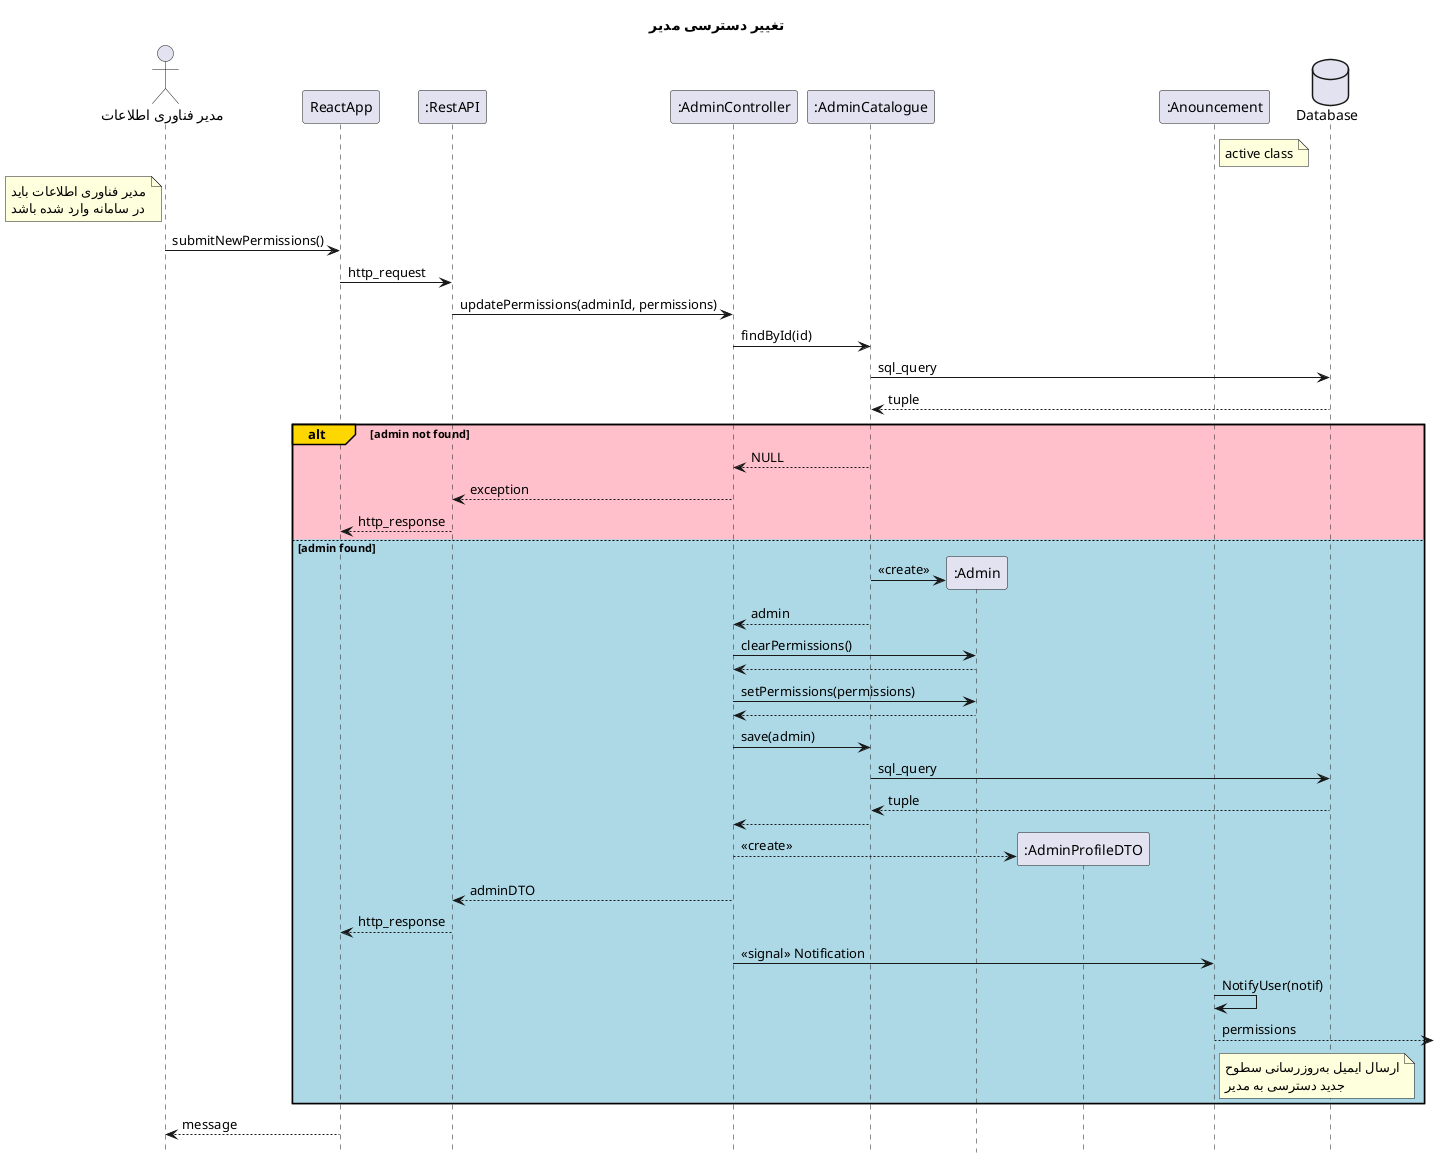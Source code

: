 @startuml updateAdminPermission
hide footbox
title "تغییر دسترسی مدیر"
actor       "مدیر فناوری اطلاعات" as root
participant ReactApp
participant ":RestAPI" as RestAPI
participant ":AdminController" as AdminController
participant ":AdminCatalogue" as AdminCatalogue
participant ":Admin" as Admin
participant ":AdminProfileDTO" as AdminProfileDTO
participant ":Anouncement" as Anouncement
database Database
note right of Anouncement
    active class
end note
note left of root
    مدیر فناوری اطلاعات باید
    در سامانه وارد شده باشد
end note

root -> ReactApp: submitNewPermissions()
ReactApp -> RestAPI: http_request
RestAPI -> AdminController : updatePermissions(adminId, permissions)
AdminController -> AdminCatalogue: findById(id)
AdminCatalogue -> Database: sql_query
return tuple

alt#Gold #Pink admin not found

    AdminCatalogue --> AdminController: NULL
    AdminController --> RestAPI: exception
    RestAPI --> ReactApp: http_response

else #LightBlue admin found

    AdminCatalogue -> Admin **: <<create>>
    AdminCatalogue --> AdminController: admin
    AdminController -> Admin: clearPermissions()
    return
    AdminController -> Admin: setPermissions(permissions)
    return
    AdminController -> AdminCatalogue: save(admin)
    AdminCatalogue -> Database: sql_query
    return tuple
    AdminCatalogue --> AdminController
    AdminController --> AdminProfileDTO **: <<create>>
    AdminController --> RestAPI: adminDTO
    RestAPI --> ReactApp: http_response
    AdminController -> Anouncement: <<signal>> Notification
    Anouncement -> Anouncement: NotifyUser(notif)
    Anouncement --> : permissions
    note right of Anouncement
        ارسال ایمیل به‌روزرسانی سطوح
        جدید دسترسی به مدیر
    end note

end

ReactApp --> root: message
@enduml